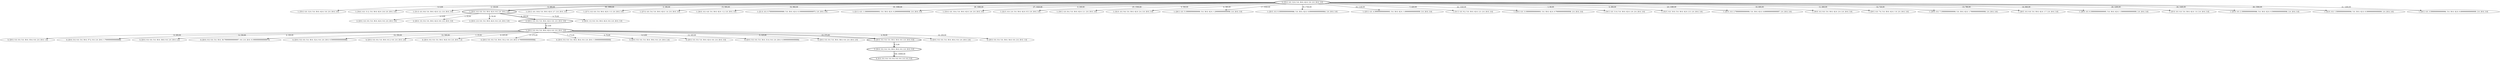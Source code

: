 strict digraph G {
  1 [ style="solid" label="1; [35.0, 4.0, 12.0, 5.0, 30.0, 42.0, 3.0, 2.0, 20.0, 3.0]" ];
  2 [ style="solid" label="1; [34.0, 4.0, 11.2, 5.0, 30.0, 42.0, 2.8, 2.0, 20.0, 3.0]" ];
  3 [ style="solid" label="1; [31.0, 4.0, 8.8, 5.0, 30.0, 42.0, 2.2, 2.0, 20.0, 3.0]" ];
  4 [ style="solid" label="4; [20.0, 0.0, 0.0, 5.0, 30.0, 35.6, 0.0, 2.0, 20.0, 1.4]" ];
  5 [ style="bold" label="6; [0.0, 0.0, 0.0, 5.0, 0.0, 0.0, 0.0, 2.0, 0.0, 0.0]" ];
  6 [ style="solid" label="4; [20.0, 0.0, 0.0, 5.0, 30.0, 37.2, 0.0, 2.0, 20.0, 1.7999999999999998]" ];
  7 [ style="bold" label="5; [20.0, 0.0, 0.0, 5.0, 30.0, 30.0, 0.0, 2.0, 20.0, 0.0]" ];
  8 [ style="bold" label="1; [20.0, 4.0, 0.0, 5.0, 30.0, 42.0, 0.0, 2.0, 20.0, 3.0]" ];
  9 [ style="solid" label="4; [20.0, 0.0, 0.0, 5.0, 30.0, 38.8, 0.0, 2.0, 20.0, 2.2]" ];
  10 [ style="solid" label="2; [20.0, 4.0, 0.0, 5.0, 30.0, 42.0, 0.0, 2.0, 20.0, 3.0]" ];
  11 [ style="solid" label="4; [20.0, 0.0, 0.0, 5.0, 30.0, 30.799999999999997, 0.0, 2.0, 20.0, 0.19999999999999973]" ];
  12 [ style="solid" label="4; [20.0, 0.0, 0.0, 5.0, 30.0, 32.4, 0.0, 2.0, 20.0, 0.5999999999999996]" ];
  13 [ style="solid" label="2; [20.0, 3.0, 0.0, 5.0, 30.0, 42.0, 0.0, 2.0, 20.0, 3.0]" ];
  14 [ style="solid" label="1; [33.5, 4.0, 10.8, 5.0, 30.0, 42.0, 2.7, 2.0, 20.0, 3.0]" ];
  15 [ style="solid" label="2; [20.0, 2.0, 0.0, 5.0, 30.0, 42.0, 0.0, 2.0, 20.0, 3.0]" ];
  16 [ style="bold" label="2; [20.0, 0.0, 0.0, 5.0, 30.0, 42.0, 0.0, 2.0, 20.0, 3.0]" ];
  17 [ style="bold" label="0; [35.0, 4.0, 12.0, 5.0, 30.0, 42.0, 3.0, 2.0, 20.0, 3.0]" ];
  18 [ style="solid" label="1; [27.5, 4.0, 6.0, 5.0, 30.0, 42.0, 1.5, 2.0, 20.0, 3.0]" ];
  19 [ style="solid" label="1; [27.0, 4.0, 5.6, 5.0, 30.0, 42.0, 1.4, 2.0, 20.0, 3.0]" ];
  20 [ style="solid" label="1; [26.0, 4.0, 4.8, 5.0, 30.0, 42.0, 1.2, 2.0, 20.0, 3.0]" ];
  21 [ style="solid" label="2; [20.0, 1.0, 0.0, 5.0, 30.0, 42.0, 0.0, 2.0, 20.0, 3.0]" ];
  22 [ style="solid" label="1; [21.0, 4.0, 0.7999999999999989, 5.0, 30.0, 42.0, 0.19999999999999973, 2.0, 20.0, 3.0]" ];
  23 [ style="solid" label="1; [21.5, 4.0, 1.1999999999999993, 5.0, 30.0, 42.0, 0.2999999999999998, 2.0, 20.0, 3.0]" ];
  24 [ style="solid" label="4; [20.0, 0.0, 0.0, 5.0, 30.0, 41.2, 0.0, 2.0, 20.0, 2.8]" ];
  25 [ style="solid" label="1; [33.0, 4.0, 10.4, 5.0, 30.0, 42.0, 2.6, 2.0, 20.0, 3.0]" ];
  26 [ style="solid" label="1; [22.5, 4.0, 2.0, 5.0, 30.0, 42.0, 0.5, 2.0, 20.0, 3.0]" ];
  27 [ style="solid" label="1; [30.5, 4.0, 8.4, 5.0, 30.0, 42.0, 2.1, 2.0, 20.0, 3.0]" ];
  28 [ style="bold" label="3; [20.0, 0.0, 0.0, 5.0, 30.0, 42.0, 0.0, 2.0, 20.0, 3.0]" ];
  29 [ style="solid" label="1; [32.0, 4.0, 9.6, 5.0, 30.0, 42.0, 2.4, 2.0, 20.0, 3.0]" ];
  30 [ style="solid" label="4; [20.0, 0.0, 0.0, 5.0, 30.0, 34.8, 0.0, 2.0, 20.0, 1.2]" ];
  31 [ style="solid" label="4; [20.0, 0.0, 0.0, 5.0, 30.0, 33.2, 0.0, 2.0, 20.0, 0.7999999999999998]" ];
  32 [ style="solid" label="1; [26.5, 4.0, 5.199999999999999, 5.0, 30.0, 42.0, 1.2999999999999998, 2.0, 20.0, 3.0]" ];
  33 [ style="solid" label="1; [20.5, 4.0, 0.3999999999999986, 5.0, 30.0, 42.0, 0.09999999999999964, 2.0, 20.0, 3.0]" ];
  34 [ style="solid" label="1; [25.5, 4.0, 4.3999999999999995, 5.0, 30.0, 42.0, 1.0999999999999999, 2.0, 20.0, 3.0]" ];
  35 [ style="solid" label="1; [31.5, 4.0, 9.2, 5.0, 30.0, 42.0, 2.3, 2.0, 20.0, 3.0]" ];
  36 [ style="solid" label="1; [24.0, 4.0, 3.1999999999999993, 5.0, 30.0, 42.0, 0.7999999999999998, 2.0, 20.0, 3.0]" ];
  37 [ style="solid" label="4; [20.0, 0.0, 0.0, 5.0, 30.0, 36.4, 0.0, 2.0, 20.0, 1.5999999999999999]" ];
  38 [ style="solid" label="4; [20.0, 0.0, 0.0, 5.0, 30.0, 39.6, 0.0, 2.0, 20.0, 2.4]" ];
  39 [ style="solid" label="1; [34.5, 4.0, 11.6, 5.0, 30.0, 42.0, 2.9, 2.0, 20.0, 3.0]" ];
  40 [ style="solid" label="4; [20.0, 0.0, 0.0, 5.0, 30.0, 42.0, 0.0, 2.0, 20.0, 3.0]" ];
  41 [ style="solid" label="1; [32.5, 4.0, 10.0, 5.0, 30.0, 42.0, 2.5, 2.0, 20.0, 3.0]" ];
  42 [ style="solid" label="1; [23.5, 4.0, 2.799999999999999, 5.0, 30.0, 42.0, 0.6999999999999997, 2.0, 20.0, 3.0]" ];
  43 [ style="solid" label="4; [20.0, 0.0, 0.0, 5.0, 30.0, 31.6, 0.0, 2.0, 20.0, 0.3999999999999999]" ];
  44 [ style="solid" label="1; [30.0, 4.0, 8.0, 5.0, 30.0, 42.0, 2.0, 2.0, 20.0, 3.0]" ];
  45 [ style="solid" label="1; [29.5, 4.0, 7.6, 5.0, 30.0, 42.0, 1.9, 2.0, 20.0, 3.0]" ];
  46 [ style="solid" label="1; [29.0, 4.0, 7.199999999999999, 5.0, 30.0, 42.0, 1.7999999999999998, 2.0, 20.0, 3.0]" ];
  47 [ style="solid" label="1; [28.5, 4.0, 6.8, 5.0, 30.0, 42.0, 1.7, 2.0, 20.0, 3.0]" ];
  48 [ style="solid" label="1; [28.0, 4.0, 6.3999999999999995, 5.0, 30.0, 42.0, 1.5999999999999999, 2.0, 20.0, 3.0]" ];
  49 [ style="solid" label="4; [20.0, 0.0, 0.0, 5.0, 30.0, 38.0, 0.0, 2.0, 20.0, 2.0]" ];
  50 [ style="solid" label="1; [25.0, 4.0, 4.0, 5.0, 30.0, 42.0, 1.0, 2.0, 20.0, 3.0]" ];
  51 [ style="solid" label="1; [23.0, 4.0, 2.3999999999999986, 5.0, 30.0, 42.0, 0.5999999999999996, 2.0, 20.0, 3.0]" ];
  52 [ style="bold" label="4; [20.0, 0.0, 0.0, 5.0, 30.0, 30.0, 0.0, 2.0, 20.0, 0.0]" ];
  53 [ style="solid" label="4; [20.0, 0.0, 0.0, 5.0, 30.0, 40.4, 0.0, 2.0, 20.0, 2.6]" ];
  54 [ style="solid" label="1; [22.0, 4.0, 1.5999999999999996, 5.0, 30.0, 42.0, 0.3999999999999999, 2.0, 20.0, 3.0]" ];
  55 [ style="solid" label="1; [24.5, 4.0, 3.5999999999999996, 5.0, 30.0, 42.0, 0.8999999999999999, 2.0, 20.0, 3.0]" ];
  56 [ style="solid" label="4; [20.0, 0.0, 0.0, 5.0, 30.0, 34.0, 0.0, 2.0, 20.0, 1.0]" ];
  17 -> 1 [ style="solid" label="0; 0,00" ];
  17 -> 2 [ style="solid" label="2; 120,00" ];
  17 -> 3 [ style="solid" label="8; 480,00" ];
  28 -> 4 [ style="solid" label="8; 200,00" ];
  7 -> 5 [ style="bold" label="100; 10000,00" ];
  28 -> 6 [ style="solid" label="6; 150,00" ];
  52 -> 7 [ style="bold" label="0; 0,00" ];
  17 -> 8 [ style="bold" label="30; 1800,00" ];
  28 -> 9 [ style="solid" label="4; 100,00" ];
  8 -> 10 [ style="solid" label="0; 0,00" ];
  28 -> 11 [ style="solid" label="14; 350,00" ];
  28 -> 12 [ style="solid" label="12; 300,00" ];
  8 -> 13 [ style="solid" label="1; 25,00" ];
  17 -> 14 [ style="solid" label="3; 180,00" ];
  8 -> 15 [ style="solid" label="2; 50,00" ];
  8 -> 16 [ style="bold" label="4; 100,00" ];
  17 -> 18 [ style="solid" label="15; 900,00" ];
  17 -> 19 [ style="solid" label="16; 960,00" ];
  17 -> 20 [ style="solid" label="18; 1080,00" ];
  8 -> 21 [ style="solid" label="3; 75,00" ];
  17 -> 22 [ style="solid" label="28; 1680,00" ];
  17 -> 23 [ style="solid" label="27; 1620,00" ];
  28 -> 24 [ style="solid" label="1; 25,00" ];
  17 -> 25 [ style="solid" label="4; 240,00" ];
  17 -> 26 [ style="solid" label="25; 1500,00" ];
  17 -> 27 [ style="solid" label="9; 540,00" ];
  16 -> 28 [ style="bold" label="0; 0,00" ];
  17 -> 29 [ style="solid" label="6; 360,00" ];
  28 -> 30 [ style="solid" label="9; 225,00" ];
  28 -> 31 [ style="solid" label="11; 275,00" ];
  17 -> 32 [ style="solid" label="17; 1020,00" ];
  17 -> 33 [ style="solid" label="29; 1740,00" ];
  17 -> 34 [ style="solid" label="19; 1140,00" ];
  17 -> 35 [ style="solid" label="7; 420,00" ];
  17 -> 36 [ style="solid" label="22; 1320,00" ];
  28 -> 37 [ style="solid" label="7; 175,00" ];
  28 -> 38 [ style="solid" label="3; 75,00" ];
  17 -> 39 [ style="solid" label="1; 60,00" ];
  28 -> 40 [ style="solid" label="0; 0,00" ];
  17 -> 41 [ style="solid" label="5; 300,00" ];
  17 -> 42 [ style="solid" label="23; 1380,00" ];
  28 -> 43 [ style="solid" label="13; 325,00" ];
  17 -> 44 [ style="solid" label="10; 600,00" ];
  17 -> 45 [ style="solid" label="11; 660,00" ];
  17 -> 46 [ style="solid" label="12; 720,00" ];
  17 -> 47 [ style="solid" label="13; 780,00" ];
  17 -> 48 [ style="solid" label="14; 840,00" ];
  28 -> 49 [ style="solid" label="5; 125,00" ];
  17 -> 50 [ style="solid" label="20; 1200,00" ];
  17 -> 51 [ style="solid" label="24; 1440,00" ];
  28 -> 52 [ style="bold" label="15; 375,00" ];
  28 -> 53 [ style="solid" label="2; 50,00" ];
  17 -> 54 [ style="solid" label="26; 1560,00" ];
  17 -> 55 [ style="solid" label="21; 1260,00" ];
  28 -> 56 [ style="solid" label="10; 250,00" ];
}
